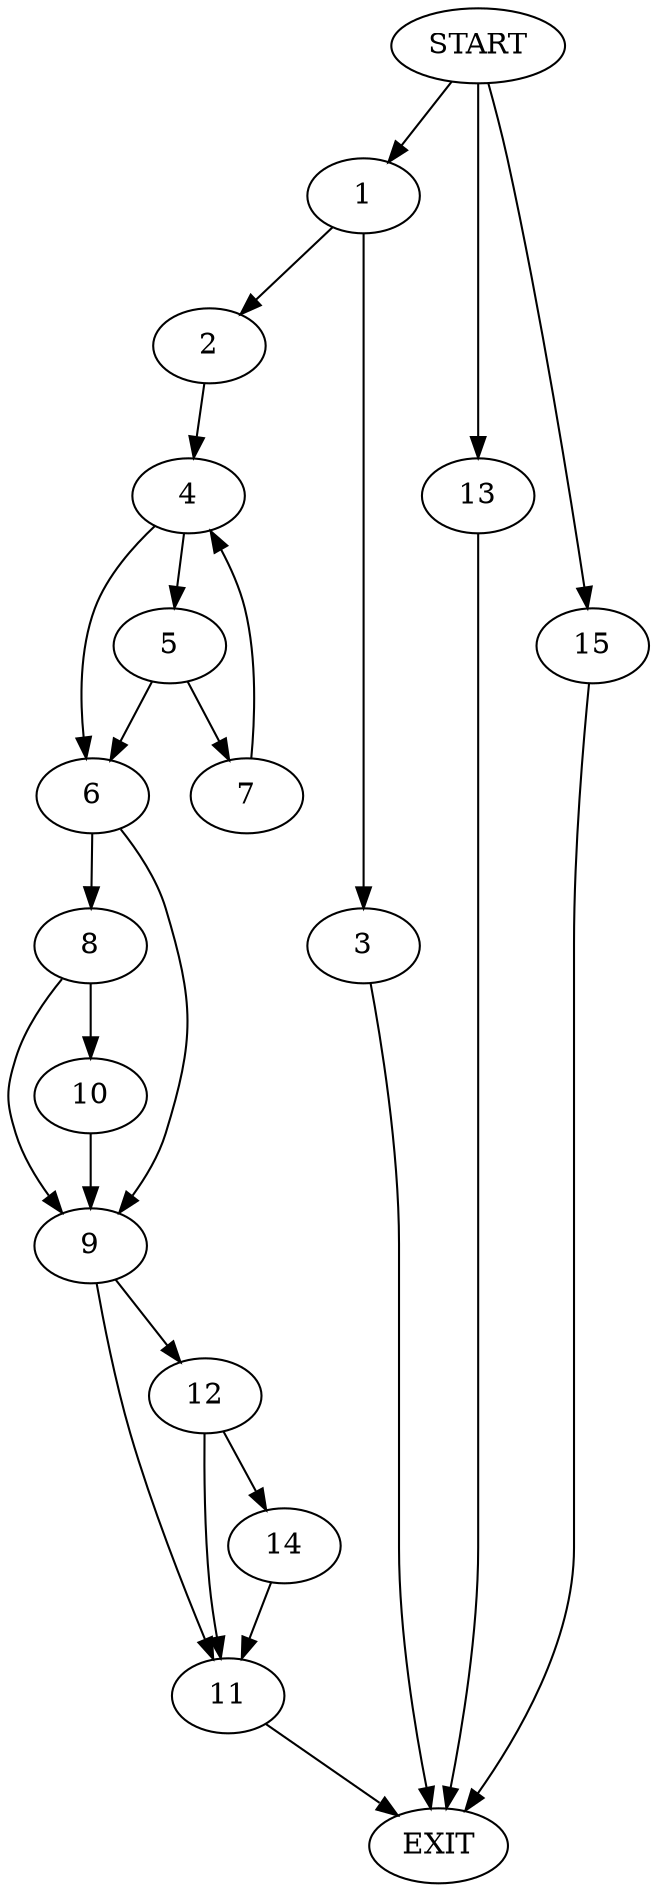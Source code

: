 digraph {
0 [label="START"]
16 [label="EXIT"]
0 -> 1
1 -> 2
1 -> 3
2 -> 4
3 -> 16
4 -> 5
4 -> 6
5 -> 7
5 -> 6
6 -> 8
6 -> 9
7 -> 4
8 -> 9
8 -> 10
9 -> 11
9 -> 12
0 -> 13
13 -> 16
10 -> 9
12 -> 11
12 -> 14
11 -> 16
14 -> 11
0 -> 15
15 -> 16
}
